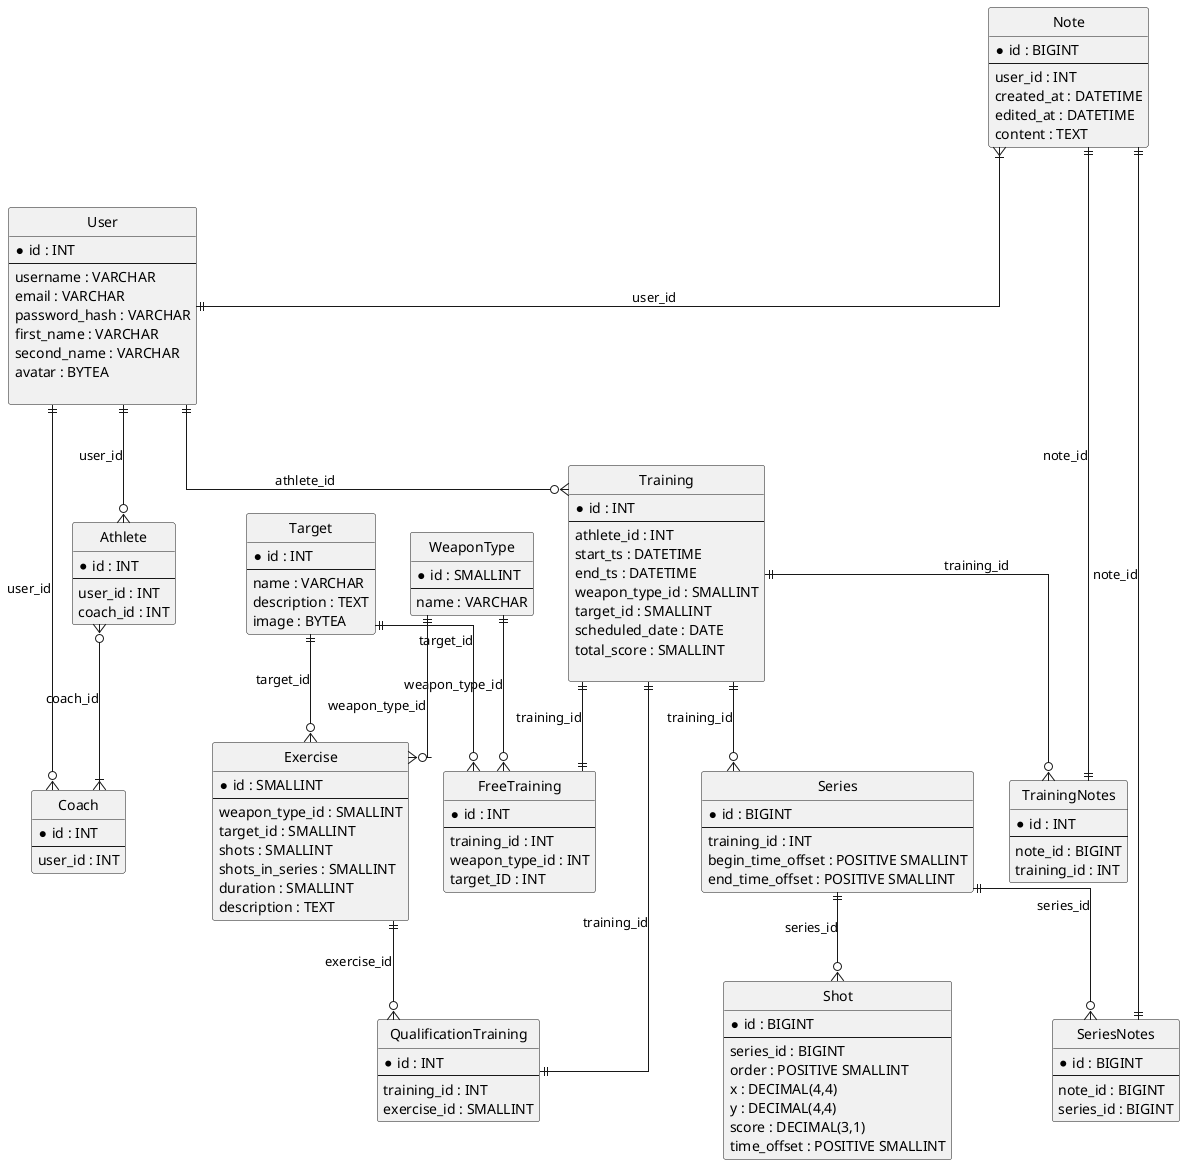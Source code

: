@startuml
hide circle
skinparam linetype ortho
skinparam shadowing false
skinparam style strictuml



    entity Shot {
    * id : BIGINT
    --
        series_id : BIGINT
        order : POSITIVE SMALLINT
        x : DECIMAL(4,4)
        y : DECIMAL(4,4)
        score : DECIMAL(3,1)
        time_offset : POSITIVE SMALLINT
    }

    entity Series {
        * id : BIGINT
        --
        training_id : INT
        begin_time_offset : POSITIVE SMALLINT
        end_time_offset : POSITIVE SMALLINT
    }

    entity Training {
        * id : INT
        --
        athlete_id : INT
        start_ts : DATETIME
        end_ts : DATETIME
        weapon_type_id : SMALLINT
        target_id : SMALLINT
        scheduled_date : DATE
        total_score : SMALLINT

    }


        entity QualificationTraining {
            * id : INT
            --
            training_id : INT
            exercise_id : SMALLINT
        }

        entity FreeTraining {
            * id : INT
            --
            training_id : INT
            weapon_type_id : INT
            target_ID : INT
        }





    entity Note {
    * id : BIGINT
    --
    user_id : INT
    created_at : DATETIME
    edited_at : DATETIME
    content : TEXT
    }

    entity TrainingNotes {
        * id : INT
        --
        note_id : BIGINT
        training_id : INT
    }

    entity SeriesNotes {
        * id : BIGINT
        --
        note_id : BIGINT
        series_id : BIGINT
    }


together {
    entity User {
        * id : INT
        --
        username : VARCHAR
        email : VARCHAR
        password_hash : VARCHAR
        first_name : VARCHAR
        second_name : VARCHAR
        avatar : BYTEA

    }

    entity Coach {
        * id : INT
        --
        user_id : INT
    }

    entity Athlete {
        * id : INT
        --
        user_id : INT
        coach_id : INT
    }

}







    entity WeaponType {
    * id : SMALLINT
    --
    name : VARCHAR
    }   

    entity Target {
    * id : INT
    --
        name : VARCHAR
        description : TEXT
        image : BYTEA
    }

    entity Exercise {
    * id : SMALLINT
    --
        weapon_type_id : SMALLINT
        target_id : SMALLINT
        shots : SMALLINT
        shots_in_series : SMALLINT
        duration : SMALLINT
        description : TEXT
    }










' связи
Training ||--o{ Series            : training_id
Series ||--o{ Shot  : series_id
User             ||--o{ Training : athlete_id

WeaponType       ||--o{ FreeTraining : weapon_type_id
Target           ||--o{ FreeTraining : target_id
Training         ||--|| FreeTraining : training_id

Exercise         ||--o{ QualificationTraining    : exercise_id
Training         ||--|| QualificationTraining    : training_id


User             ||--o{ Coach     : user_id
User             ||--o{ Athlete     : user_id
Athlete             }o--|{ Coach     : coach_id



WeaponType     ||--o{ Exercise         : weapon_type_id
Target     ||--o{ Exercise         : target_id


Note             }|--|| User      : user_id


Note             ||--|| SeriesNotes      : note_id
Series             ||--o{ SeriesNotes      : series_id

Note             ||--|| TrainingNotes      : note_id
Training         ||--o{ TrainingNotes      : training_id


@enduml